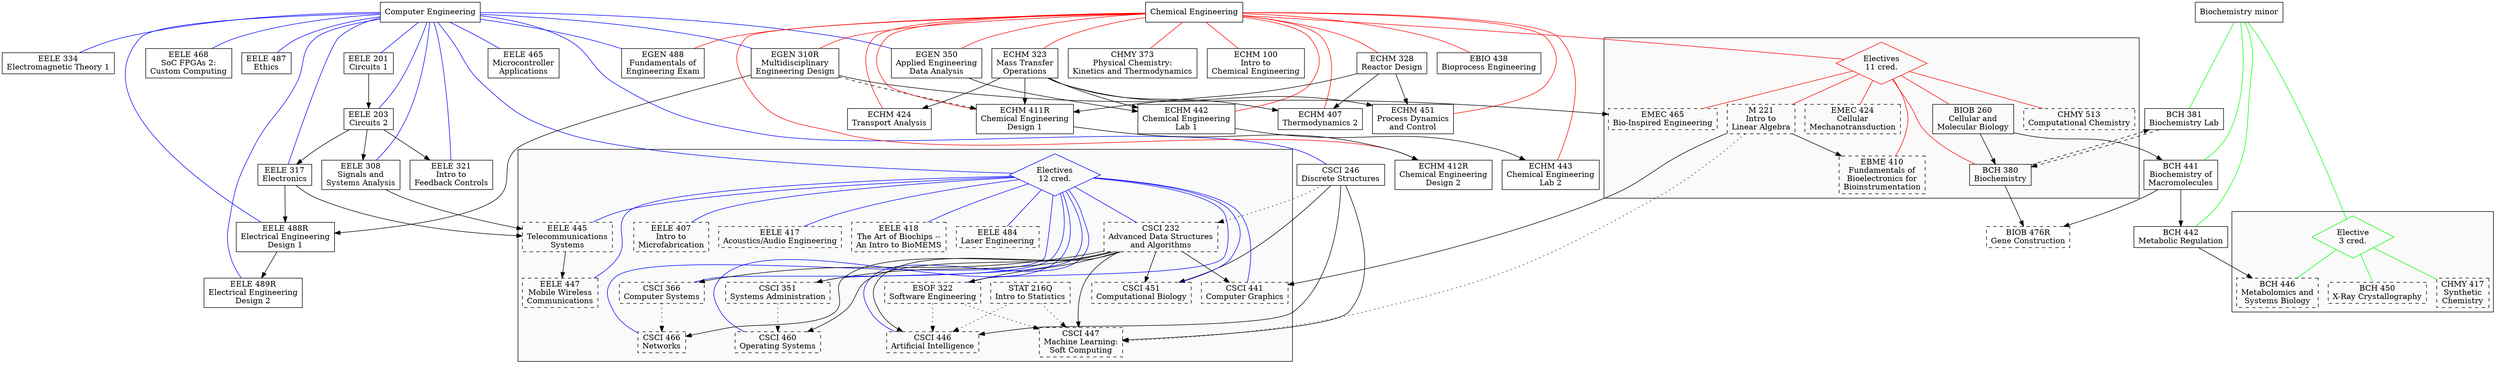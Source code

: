digraph requirements {

{node [shape=box];
	{rank=same;
		"Computer Engineering" ->
		"Chemical Engineering" ->
		"Biochemistry minor"
		[arrowhead=none,color=invis];
	}
}

{node [shape=box];

	"ECHM 100"  [label="\N\nIntro to\nChemical Engineering"];
	"EGEN 350"  [label="\N\nApplied Engineering\nData Analysis"];
	"EBIO 438"  [label="\N\nBioprocess Engineering"];
	"EGEN 310R" [label="\N\nMultidisciplinary\nEngineering Design"];
	"ECHM 323"  [label="\N\nMass Transfer\nOperations"];
	"ECHM 328"  [label="\N\nReactor Design"];
	"ECHM 411R" [label="\N\nChemical Engineering\nDesign 1"];
	"ECHM 442"  [label="\N\nChemical Engineering\nLab 1"];
	"ECHM 407"  [label="\N\nThermodynamics 2"];
	"ECHM 424"  [label="\N\nTransport Analysis"];
	"ECHM 412R" [label="\N\nChemical Engineering\nDesign 2"];
	"ECHM 451"  [label="\N\nProcess Dynamics\nand Control"];
	"CHMY 373"  [label="\N\nPhysical Chemistry:\nKinetics and Thermodynamics"];
	"EGEN 488"  [label="\N\nFundamentals of\nEngineering Exam"];
	"ECHM 443"  [label="\N\nChemical Engineering\nLab 2"];

	"EELE 201"  [label="\N\nCircuits 1"];
	"EELE 203"  [label="\N\nCircuits 2"];
	"EELE 308"  [label="\N\nSignals and\nSystems Analysis"];
	"EELE 317"  [label="\N\nElectronics"];
	"CSCI 246"  [label="\N\nDiscrete Structures"];
	"EELE 465"  [label="\N\nMicrocontroller\nApplications"];
	"EELE 321"  [label="\N\nIntro to\nFeedback Controls"];
	"EELE 334"  [label="\N\nElectromagnetic Theory 1"];
	"EELE 488R" [label="\N\nElectrical Engineering\nDesign 1"];
	"EELE 468"  [label="\N\nSoC FPGAs 2:\nCustom Computing"];
	"EELE 489R" [label="\N\nElectrical Engineering\nDesign 2"];
	"EELE 487"  [label="\N\nEthics"];

	"BCH 441"   [label="\N\nBiochemistry of\nMacromolecules"];
	"BCH 442"   [label="\N\nMetabolic Regulation"];
	"BCH 381"   [label="\N\nBiochemistry Lab"];

	subgraph cluster_coelectives {
		bgcolor=grey98;

		COELECTIVES [label="Electives\n12 cred.",shape=diamond,color=blue]

		"CSCI 232"  [label="\N\nAdvanced Data Structures\nand Algorithms",style=dashed];
		"CSCI 441"  [label="\N\nComputer Graphics",style=dashed];
		"CSCI 446"  [label="\N\nArtificial Intelligence",style=dashed];
		"CSCI 447"  [label="\N\nMachine Learning:\nSoft Computing",style=dashed];
		"CSCI 451"  [label="\N\nComputational Biology",style=dashed];
		"CSCI 460"  [label="\N\nOperating Systems",style=dashed];
		"CSCI 466"  [label="\N\nNetworks",style=dashed];

		"EELE 407"  [label="\N\nIntro to\nMicrofabrication",style=dashed];
		"EELE 417"  [label="\N\nAcoustics/Audio Engineering",style=dashed];
		"EELE 418"  [label="\N\nThe Art of Biochips --\nAn Intro to BioMEMS",style=dashed];
		"EELE 484"  [label="\N\nLaser Engineering",style=dashed];
		"EELE 447"  [label="\N\nMobile Wireless\nCommunications",style=dashed];

		"CSCI 366"  [label="\N\nComputer Systems",style=dashed];
		"CSCI 351"  [label="\N\nSystems Administration",style=dashed];
		"EELE 445"  [label="\N\nTelecommunications\nSystems",style=dashed];
		"ESOF 322"  [label="\N\nSoftware Engineering",style=dashed];
		"STAT 216Q" [label="\N\nIntro to Statistics",style=dashed];
	}

	subgraph cluster_chelectives {
		bgcolor=grey98;

		CHELECTIVES [label="Electives\n11 cred.",shape=diamond,color=red]

		"BCH 380"   [label="\N\nBiochemistry"];
		"BIOB 260"  [label="\N\nCellular and\nMolecular Biology"];
		"CHMY 513"  [label="\N\nComputational Chemistry",style=dashed];
		"EBME 410"  [label="\N\nFundamentals of\nBioelectronics for\nBioinstrumentation",style=dashed];
		"EMEC 424"  [label="\N\nCellular\nMechanotransduction",style=dashed];
		"EMEC 465"  [label="\N\nBio-Inspired Engineering",style=dashed];
		"M 221"     [label="\N\nIntro to\nLinear Algebra",style=dashed];
	}

	subgraph cluster_bcelectives {
		bgcolor=grey98;

		BCELECTIVES [label="Elective\n3 cred.",shape=diamond,color=green]

		"BCH 446"   [label="\N\nMetabolomics and\nSystems Biology",style=dashed];
		"BCH 450"   [label="\N\nX-Ray Crystallography",style=dashed];
		"CHMY 417"  [label="\N\nSynthetic\nChemistry",style=dashed];
	}

	"BIOB 476R" [label="\N\nGene Construction",style=dashed];
	}

	"Chemical Engineering" -> { "CHMY 373" "EBIO 438" "ECHM 100"
	"ECHM 323" "ECHM 328" "ECHM 407" "ECHM 411R" "ECHM 412R"
	"ECHM 424" "ECHM 442" "ECHM 443" "ECHM 451" "EGEN 310R"
	"EGEN 350" "EGEN 488" CHELECTIVES }
	[arrowhead=none,color=red];

	"Computer Engineering" -> { "CSCI 246" "EELE 201" "EELE 203"
	"EELE 308" "EELE 317" "EELE 321" "EELE 334" "EELE 465"
	"EELE 468" "EELE 487" "EELE 488R" "EELE 489R" "EGEN 310R"
	"EGEN 350" "EGEN 488" COELECTIVES }
	[arrowhead=none,color=blue];

	"Biochemistry minor" -> { "BCH 381" "BCH 441" "BCH 442"
	BCELECTIVES }
	[arrowhead=none,color=green];

	"ECHM 323" -> "ECHM 424";
	{ "ECHM 323" "ECHM 328"} -> { "ECHM 407" "ECHM 411R" "ECHM 451" };
	{ "ECHM 323" "EGEN 350" } -> "ECHM 442";
	"EGEN 310R" -> "ECHM 411R"
	[style=dashed];
	"ECHM 411R" -> "ECHM 412R";
	"ECHM 442" -> "ECHM 443";

	"EELE 201" -> "EELE 203";
	"EELE 203" -> { "EELE 308" "EELE 317" "EELE 321" };
	{ "EELE 317" "EGEN 310R" } -> "EELE 488R";
	"EELE 488R" -> "EELE 489R";
	COELECTIVES;

	"BIOB 260" -> "BCH 380";
	"BCH 380" -> "BCH 381" [style=dashed];
	"BCH 381" -> "BCH 380" [style=dashed];
	"BIOB 260" -> "BCH 441";
	"BCH 441" -> "BCH 442";
	"BCH 442" -> "BCH 446";

	// Electives
	CHELECTIVES -> { "BCH 380" "BIOB 260" "CHMY 513" "EBME 410" "EMEC 424" "EMEC 465" "M 221" }
	[arrowhead=none,color=red];

	COELECTIVES -> { "CSCI 232" "CSCI 351" "CSCI 366" "CSCI 441" "CSCI 446" "CSCI 451" "CSCI 460" "CSCI 466" "EELE 407" "EELE 417" "EELE 418" "EELE 445" "EELE 447" "EELE 484" "ESOF 322" }
	[arrowhead=none,color=blue];

	BCELECTIVES -> { "BCH 446" "BCH 450" "CHMY 417" }
	[arrowhead=none,color=green];

	"EGEN 310R" -> "EMEC 465";

	"M 221" -> "EBME 410";

	"CSCI 232" -> { "CSCI 441" "CSCI 460" "CSCI 466" "CSCI 366" "ESOF 322" };
	"M 221" -> "CSCI 441";
	{ "CSCI 232" "CSCI 246" } -> { "CSCI 446" "CSCI 447" "CSCI 451" };
	{ "EELE 308" "EELE 317" } -> "EELE 445"
	"CSCI 232" -> "CSCI 351"
	"EELE 445" -> "EELE 447";

	"CSCI 246" -> "CSCI 232"
	[style=dotted];
	"CSCI 351" -> "CSCI 460"
	[style=dotted];
	"CSCI 366" -> "CSCI 466"
	[style=dotted];
	{ "ESOF 322" "STAT 216Q" } -> "CSCI 446"
	[style=dotted];
	{ "ESOF 322" "M 221" "STAT 216Q" } -> "CSCI 447"
	[style=dotted];

	{ "BCH 380" "BCH 441" } -> "BIOB 476R";
}
